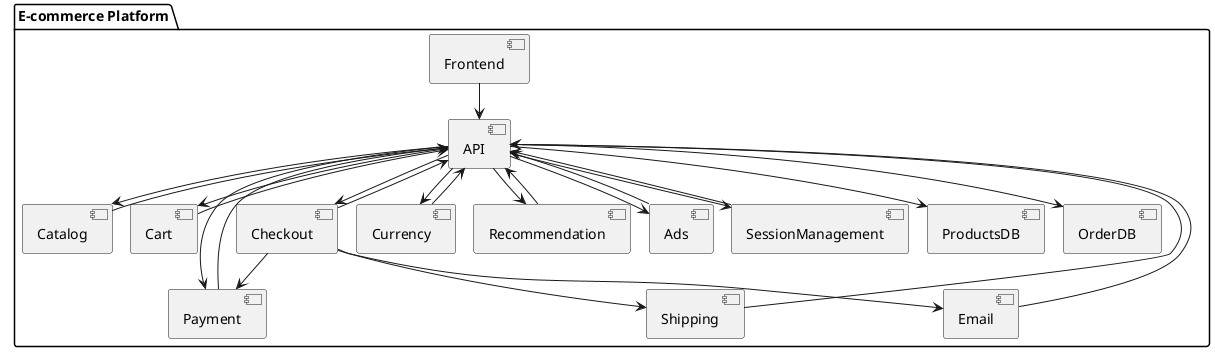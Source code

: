 @startuml
!pragma layout smetana

package "E-commerce Platform" {
    [Frontend] as Frontend
    [API] as API
    [Catalog] as Catalog
    [Cart] as Cart
    [Checkout] as Checkout
    [Payment] as Payment
    [Shipping] as Shipping
    [Currency] as Currency
    [Recommendation] as Recommendation
    [Ads] as Ads
    [Email] as Email
    [SessionManagement] as SessionManagement
    [ProductsDB] as ProductsDB
    [OrderDB] as OrderDB

    Frontend --> API
    API --> Catalog
    API --> Cart
    API --> Checkout
    API --> Recommendation
    API --> Ads
    API --> SessionManagement
    API --> Payment
    API --> Currency

    Catalog --> API
    Cart --> API
    Checkout --> API

    API --> ProductsDB
    API --> OrderDB

    Checkout --> Payment
    Checkout --> Shipping
    Checkout --> Email

    Payment --> API
    Shipping --> API
    Email --> API

    Recommendation --> API
    Ads --> API
    Currency --> API
    SessionManagement --> API
}

@enduml
